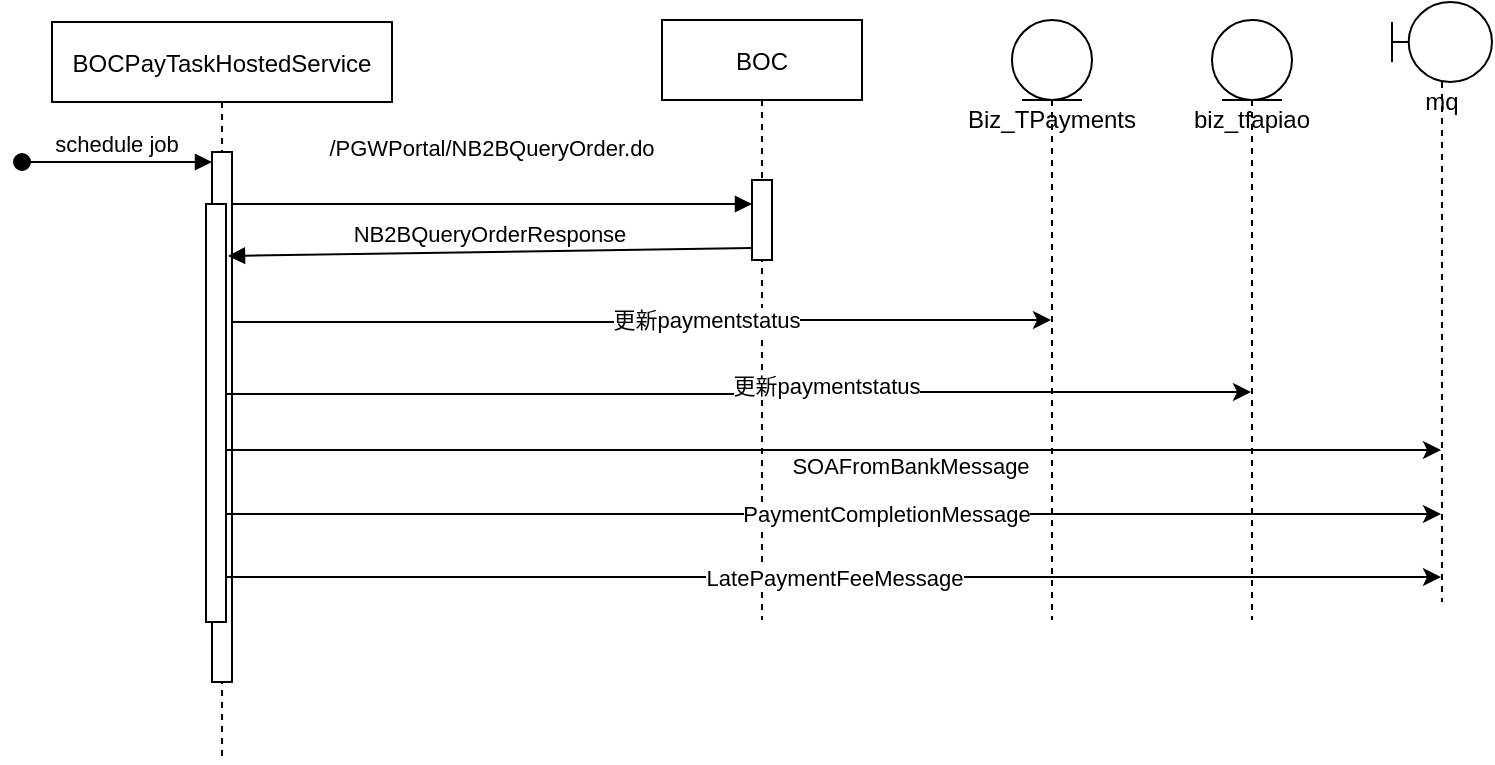 <mxfile version="20.6.0" type="github">
  <diagram id="kgpKYQtTHZ0yAKxKKP6v" name="Page-1">
    <mxGraphModel dx="1182" dy="754" grid="1" gridSize="10" guides="1" tooltips="1" connect="1" arrows="1" fold="1" page="1" pageScale="1" pageWidth="850" pageHeight="1100" math="0" shadow="0">
      <root>
        <mxCell id="0" />
        <mxCell id="1" parent="0" />
        <mxCell id="3nuBFxr9cyL0pnOWT2aG-1" value="BOCPayTaskHostedService" style="shape=umlLifeline;perimeter=lifelinePerimeter;container=1;collapsible=0;recursiveResize=0;rounded=0;shadow=0;strokeWidth=1;" parent="1" vertex="1">
          <mxGeometry x="120" y="80" width="170" height="370" as="geometry" />
        </mxCell>
        <mxCell id="3nuBFxr9cyL0pnOWT2aG-2" value="" style="points=[];perimeter=orthogonalPerimeter;rounded=0;shadow=0;strokeWidth=1;" parent="3nuBFxr9cyL0pnOWT2aG-1" vertex="1">
          <mxGeometry x="80" y="65" width="10" height="265" as="geometry" />
        </mxCell>
        <mxCell id="3nuBFxr9cyL0pnOWT2aG-3" value="schedule job" style="verticalAlign=bottom;startArrow=oval;endArrow=block;startSize=8;shadow=0;strokeWidth=1;" parent="3nuBFxr9cyL0pnOWT2aG-1" target="3nuBFxr9cyL0pnOWT2aG-2" edge="1">
          <mxGeometry relative="1" as="geometry">
            <mxPoint x="-15" y="70" as="sourcePoint" />
          </mxGeometry>
        </mxCell>
        <mxCell id="3nuBFxr9cyL0pnOWT2aG-4" value="" style="points=[];perimeter=orthogonalPerimeter;rounded=0;shadow=0;strokeWidth=1;" parent="3nuBFxr9cyL0pnOWT2aG-1" vertex="1">
          <mxGeometry x="77" y="91" width="10" height="209" as="geometry" />
        </mxCell>
        <mxCell id="3nuBFxr9cyL0pnOWT2aG-5" value="BOC" style="shape=umlLifeline;perimeter=lifelinePerimeter;container=1;collapsible=0;recursiveResize=0;rounded=0;shadow=0;strokeWidth=1;" parent="1" vertex="1">
          <mxGeometry x="425" y="79" width="100" height="300" as="geometry" />
        </mxCell>
        <mxCell id="3nuBFxr9cyL0pnOWT2aG-6" value="" style="points=[];perimeter=orthogonalPerimeter;rounded=0;shadow=0;strokeWidth=1;" parent="3nuBFxr9cyL0pnOWT2aG-5" vertex="1">
          <mxGeometry x="45" y="80" width="10" height="40" as="geometry" />
        </mxCell>
        <mxCell id="3nuBFxr9cyL0pnOWT2aG-8" value="/PGWPortal/NB2BQueryOrder.do" style="verticalAlign=bottom;endArrow=block;entryX=0;entryY=0;shadow=0;strokeWidth=1;" parent="1" edge="1">
          <mxGeometry y="19" relative="1" as="geometry">
            <mxPoint x="210" y="171" as="sourcePoint" />
            <mxPoint x="470" y="171" as="targetPoint" />
            <mxPoint as="offset" />
          </mxGeometry>
        </mxCell>
        <mxCell id="3nuBFxr9cyL0pnOWT2aG-9" value="NB2BQueryOrderResponse" style="verticalAlign=bottom;endArrow=block;entryX=0.8;entryY=0.196;shadow=0;strokeWidth=1;entryDx=0;entryDy=0;entryPerimeter=0;" parent="1" target="3nuBFxr9cyL0pnOWT2aG-2" edge="1">
          <mxGeometry relative="1" as="geometry">
            <mxPoint x="470" y="193" as="sourcePoint" />
            <mxPoint x="220" y="193" as="targetPoint" />
          </mxGeometry>
        </mxCell>
        <mxCell id="Ivj9CimwdfDmwx8Ssnqb-2" value="Biz_TPayments" style="shape=umlLifeline;participant=umlEntity;perimeter=lifelinePerimeter;whiteSpace=wrap;html=1;container=1;collapsible=0;recursiveResize=0;verticalAlign=top;spacingTop=36;outlineConnect=0;" vertex="1" parent="1">
          <mxGeometry x="600" y="79" width="40" height="300" as="geometry" />
        </mxCell>
        <mxCell id="Ivj9CimwdfDmwx8Ssnqb-3" style="edgeStyle=orthogonalEdgeStyle;rounded=0;orthogonalLoop=1;jettySize=auto;html=1;" edge="1" parent="1" source="3nuBFxr9cyL0pnOWT2aG-2" target="Ivj9CimwdfDmwx8Ssnqb-2">
          <mxGeometry relative="1" as="geometry">
            <Array as="points">
              <mxPoint x="405" y="230" />
              <mxPoint x="405" y="229" />
            </Array>
          </mxGeometry>
        </mxCell>
        <mxCell id="Ivj9CimwdfDmwx8Ssnqb-4" value="更新paymentstatus" style="edgeLabel;html=1;align=center;verticalAlign=middle;resizable=0;points=[];" vertex="1" connectable="0" parent="Ivj9CimwdfDmwx8Ssnqb-3">
          <mxGeometry x="0.159" relative="1" as="geometry">
            <mxPoint as="offset" />
          </mxGeometry>
        </mxCell>
        <mxCell id="Ivj9CimwdfDmwx8Ssnqb-5" value="biz_tfapiao" style="shape=umlLifeline;participant=umlEntity;perimeter=lifelinePerimeter;whiteSpace=wrap;html=1;container=1;collapsible=0;recursiveResize=0;verticalAlign=top;spacingTop=36;outlineConnect=0;" vertex="1" parent="1">
          <mxGeometry x="700" y="79" width="40" height="300" as="geometry" />
        </mxCell>
        <mxCell id="Ivj9CimwdfDmwx8Ssnqb-6" style="edgeStyle=orthogonalEdgeStyle;rounded=0;orthogonalLoop=1;jettySize=auto;html=1;" edge="1" parent="1">
          <mxGeometry relative="1" as="geometry">
            <mxPoint x="207" y="266" as="sourcePoint" />
            <mxPoint x="719.5" y="265" as="targetPoint" />
            <Array as="points">
              <mxPoint x="463" y="266" />
              <mxPoint x="463" y="265" />
            </Array>
          </mxGeometry>
        </mxCell>
        <mxCell id="Ivj9CimwdfDmwx8Ssnqb-7" value="更新paymentstatus" style="edgeLabel;html=1;align=center;verticalAlign=middle;resizable=0;points=[];" vertex="1" connectable="0" parent="Ivj9CimwdfDmwx8Ssnqb-6">
          <mxGeometry x="0.171" y="3" relative="1" as="geometry">
            <mxPoint as="offset" />
          </mxGeometry>
        </mxCell>
        <mxCell id="Ivj9CimwdfDmwx8Ssnqb-8" value="mq" style="shape=umlLifeline;participant=umlBoundary;perimeter=lifelinePerimeter;whiteSpace=wrap;html=1;container=1;collapsible=0;recursiveResize=0;verticalAlign=top;spacingTop=36;outlineConnect=0;" vertex="1" parent="1">
          <mxGeometry x="790" y="70" width="50" height="300" as="geometry" />
        </mxCell>
        <mxCell id="Ivj9CimwdfDmwx8Ssnqb-10" style="edgeStyle=orthogonalEdgeStyle;rounded=0;orthogonalLoop=1;jettySize=auto;html=1;" edge="1" parent="1">
          <mxGeometry relative="1" as="geometry">
            <mxPoint x="207" y="294" as="sourcePoint" />
            <mxPoint x="814.5" y="294" as="targetPoint" />
            <Array as="points">
              <mxPoint x="660" y="294" />
              <mxPoint x="660" y="294" />
            </Array>
          </mxGeometry>
        </mxCell>
        <mxCell id="Ivj9CimwdfDmwx8Ssnqb-11" value="SOAFromBankMessage" style="edgeLabel;html=1;align=center;verticalAlign=middle;resizable=0;points=[];" vertex="1" connectable="0" parent="Ivj9CimwdfDmwx8Ssnqb-10">
          <mxGeometry x="0.125" y="-8" relative="1" as="geometry">
            <mxPoint as="offset" />
          </mxGeometry>
        </mxCell>
        <mxCell id="Ivj9CimwdfDmwx8Ssnqb-14" style="edgeStyle=orthogonalEdgeStyle;rounded=0;orthogonalLoop=1;jettySize=auto;html=1;" edge="1" parent="1">
          <mxGeometry relative="1" as="geometry">
            <mxPoint x="207" y="326" as="sourcePoint" />
            <mxPoint x="814.5" y="326" as="targetPoint" />
            <Array as="points">
              <mxPoint x="650" y="326" />
              <mxPoint x="650" y="326" />
            </Array>
          </mxGeometry>
        </mxCell>
        <mxCell id="Ivj9CimwdfDmwx8Ssnqb-15" value="PaymentCompletionMessage" style="edgeLabel;html=1;align=center;verticalAlign=middle;resizable=0;points=[];" vertex="1" connectable="0" parent="Ivj9CimwdfDmwx8Ssnqb-14">
          <mxGeometry x="0.085" relative="1" as="geometry">
            <mxPoint as="offset" />
          </mxGeometry>
        </mxCell>
        <mxCell id="Ivj9CimwdfDmwx8Ssnqb-16" value="LatePaymentFeeMessage" style="edgeStyle=orthogonalEdgeStyle;rounded=0;orthogonalLoop=1;jettySize=auto;html=1;" edge="1" parent="1">
          <mxGeometry relative="1" as="geometry">
            <mxPoint x="207" y="357.5" as="sourcePoint" />
            <mxPoint x="814.5" y="357.5" as="targetPoint" />
            <Array as="points">
              <mxPoint x="660" y="358" />
              <mxPoint x="660" y="358" />
            </Array>
          </mxGeometry>
        </mxCell>
      </root>
    </mxGraphModel>
  </diagram>
</mxfile>
